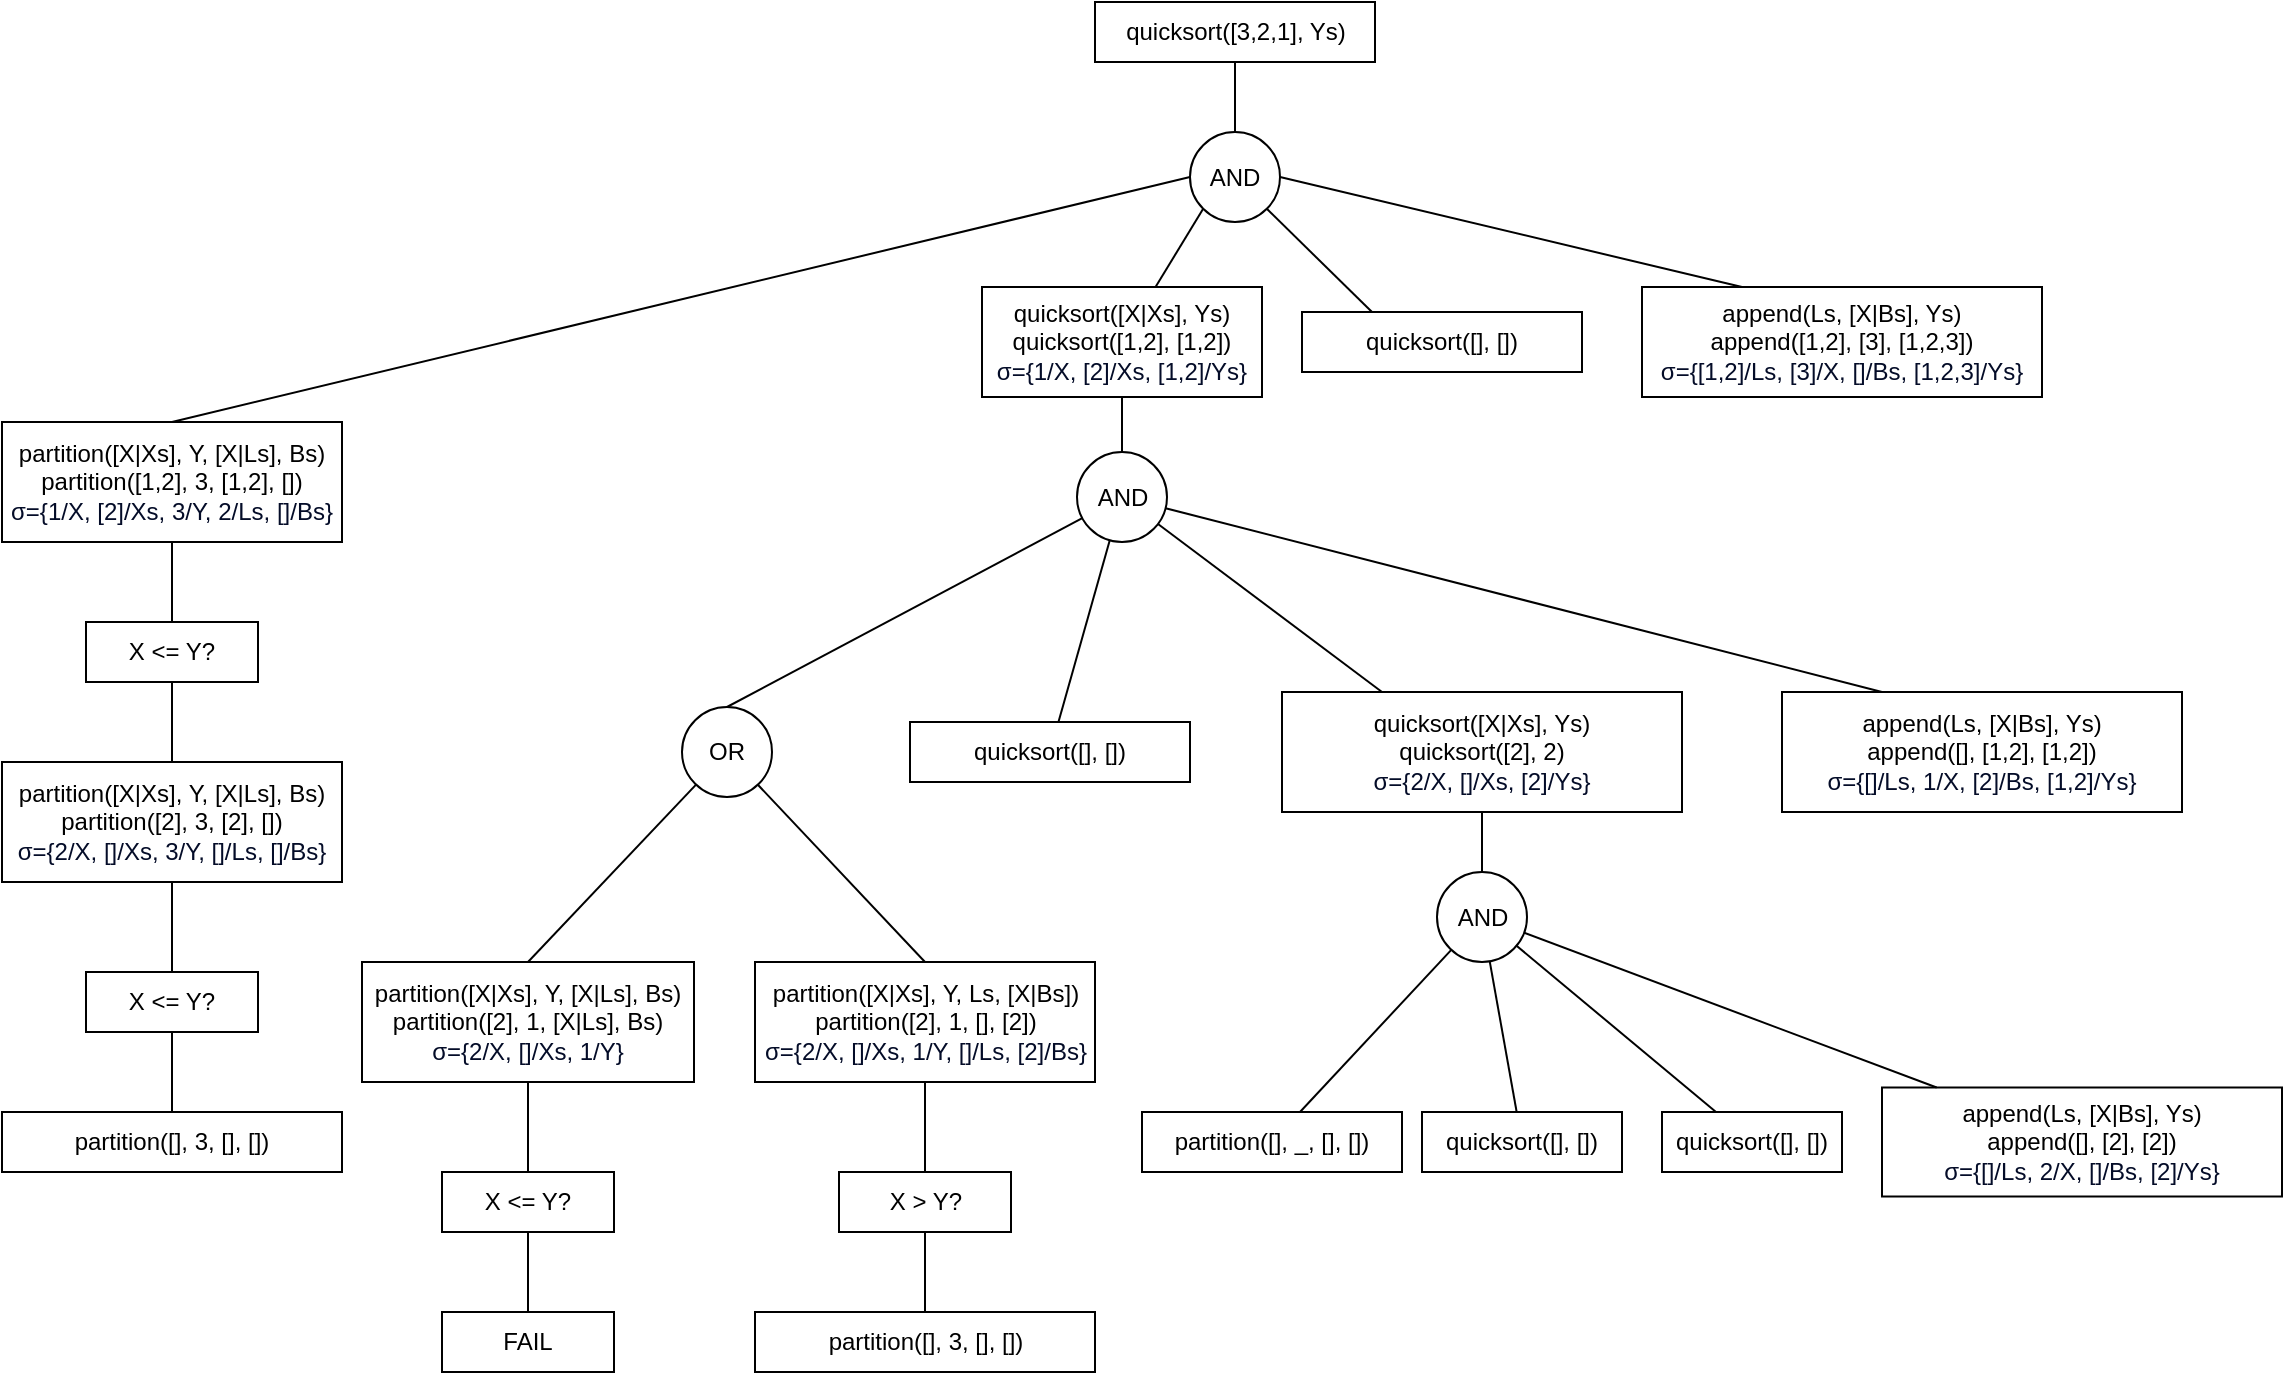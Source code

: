 <mxfile version="24.2.5" type="device">
  <diagram name="Страница — 1" id="icP3bFFncq4-kZFxCMhA">
    <mxGraphModel dx="2261" dy="844" grid="1" gridSize="10" guides="1" tooltips="1" connect="1" arrows="1" fold="1" page="1" pageScale="1" pageWidth="827" pageHeight="1169" math="0" shadow="0">
      <root>
        <mxCell id="0" />
        <mxCell id="1" parent="0" />
        <mxCell id="pPHuiZjJPR0p-3PpB9Uw-5" style="rounded=0;orthogonalLoop=1;jettySize=auto;html=1;entryX=0.5;entryY=0;entryDx=0;entryDy=0;endArrow=none;endFill=0;exitX=0;exitY=0.5;exitDx=0;exitDy=0;" parent="1" source="36p-5_c4yw61lFbR9wEf-2" target="pPHuiZjJPR0p-3PpB9Uw-2" edge="1">
          <mxGeometry relative="1" as="geometry">
            <mxPoint x="300" y="170" as="sourcePoint" />
          </mxGeometry>
        </mxCell>
        <mxCell id="pPHuiZjJPR0p-3PpB9Uw-1" value="quicksort([3,2,1], Ys)" style="rounded=0;whiteSpace=wrap;html=1;fillColor=none;" parent="1" vertex="1">
          <mxGeometry x="226.5" y="90" width="140" height="30" as="geometry" />
        </mxCell>
        <mxCell id="pPHuiZjJPR0p-3PpB9Uw-7" style="edgeStyle=none;shape=connector;rounded=0;orthogonalLoop=1;jettySize=auto;html=1;strokeColor=default;align=center;verticalAlign=middle;fontFamily=Helvetica;fontSize=11;fontColor=default;labelBackgroundColor=default;endArrow=none;endFill=0;" parent="1" source="pPHuiZjJPR0p-3PpB9Uw-2" target="pPHuiZjJPR0p-3PpB9Uw-6" edge="1">
          <mxGeometry relative="1" as="geometry" />
        </mxCell>
        <mxCell id="pPHuiZjJPR0p-3PpB9Uw-2" value="partition([X|Xs], Y, [X|Ls], Bs)&lt;br&gt;partition([1,2], 3, [1,2], [])&lt;br&gt;&lt;span style=&quot;color: rgb(4, 12, 40); font-family: &amp;quot;Google Sans&amp;quot;, Arial, sans-serif; text-align: left;&quot;&gt;σ={1/X, [2]/Xs, 3/Y, 2/Ls, []/Bs}&lt;/span&gt;" style="rounded=0;whiteSpace=wrap;html=1;fillColor=none;" parent="1" vertex="1">
          <mxGeometry x="-320" y="300" width="170" height="60" as="geometry" />
        </mxCell>
        <mxCell id="pPHuiZjJPR0p-3PpB9Uw-9" style="edgeStyle=none;shape=connector;rounded=0;orthogonalLoop=1;jettySize=auto;html=1;strokeColor=default;align=center;verticalAlign=middle;fontFamily=Helvetica;fontSize=11;fontColor=default;labelBackgroundColor=default;endArrow=none;endFill=0;" parent="1" source="pPHuiZjJPR0p-3PpB9Uw-6" target="pPHuiZjJPR0p-3PpB9Uw-8" edge="1">
          <mxGeometry relative="1" as="geometry" />
        </mxCell>
        <mxCell id="pPHuiZjJPR0p-3PpB9Uw-6" value="X &amp;lt;= Y?" style="rounded=0;whiteSpace=wrap;html=1;fillColor=none;" parent="1" vertex="1">
          <mxGeometry x="-278" y="400" width="86" height="30" as="geometry" />
        </mxCell>
        <mxCell id="pPHuiZjJPR0p-3PpB9Uw-11" style="edgeStyle=none;shape=connector;rounded=0;orthogonalLoop=1;jettySize=auto;html=1;strokeColor=default;align=center;verticalAlign=middle;fontFamily=Helvetica;fontSize=11;fontColor=default;labelBackgroundColor=default;endArrow=none;endFill=0;" parent="1" source="pPHuiZjJPR0p-3PpB9Uw-8" target="pPHuiZjJPR0p-3PpB9Uw-10" edge="1">
          <mxGeometry relative="1" as="geometry" />
        </mxCell>
        <mxCell id="pPHuiZjJPR0p-3PpB9Uw-8" value="partition([X|Xs], Y, [X|Ls], Bs)&lt;div&gt;partition([2], 3, [2], [])&lt;br&gt;&lt;/div&gt;&lt;div&gt;&lt;span style=&quot;color: rgb(4, 12, 40); font-family: &amp;quot;Google Sans&amp;quot;, Arial, sans-serif; text-align: left;&quot;&gt;σ={2/X, []/Xs, 3/Y, []/Ls, []/Bs}&lt;/span&gt;&lt;br&gt;&lt;/div&gt;" style="rounded=0;whiteSpace=wrap;html=1;fillColor=none;" parent="1" vertex="1">
          <mxGeometry x="-320" y="470" width="170" height="60" as="geometry" />
        </mxCell>
        <mxCell id="pPHuiZjJPR0p-3PpB9Uw-13" style="edgeStyle=none;shape=connector;rounded=0;orthogonalLoop=1;jettySize=auto;html=1;strokeColor=default;align=center;verticalAlign=middle;fontFamily=Helvetica;fontSize=11;fontColor=default;labelBackgroundColor=default;endArrow=none;endFill=0;" parent="1" source="pPHuiZjJPR0p-3PpB9Uw-10" target="pPHuiZjJPR0p-3PpB9Uw-12" edge="1">
          <mxGeometry relative="1" as="geometry" />
        </mxCell>
        <mxCell id="pPHuiZjJPR0p-3PpB9Uw-10" value="X &amp;lt;= Y?" style="rounded=0;whiteSpace=wrap;html=1;fillColor=none;" parent="1" vertex="1">
          <mxGeometry x="-278" y="575" width="86" height="30" as="geometry" />
        </mxCell>
        <mxCell id="pPHuiZjJPR0p-3PpB9Uw-12" value="partition([], 3, [], [])" style="rounded=0;whiteSpace=wrap;html=1;fillColor=none;" parent="1" vertex="1">
          <mxGeometry x="-320" y="645" width="170" height="30" as="geometry" />
        </mxCell>
        <mxCell id="36p-5_c4yw61lFbR9wEf-15" style="edgeStyle=none;rounded=0;orthogonalLoop=1;jettySize=auto;html=1;exitX=0.5;exitY=1;exitDx=0;exitDy=0;strokeColor=default;align=center;verticalAlign=middle;fontFamily=Helvetica;fontSize=11;fontColor=default;labelBackgroundColor=default;endArrow=none;endFill=0;" edge="1" parent="1" source="pPHuiZjJPR0p-3PpB9Uw-21" target="36p-5_c4yw61lFbR9wEf-10">
          <mxGeometry relative="1" as="geometry" />
        </mxCell>
        <mxCell id="pPHuiZjJPR0p-3PpB9Uw-21" value="quicksort([X|Xs], Ys)&lt;br&gt;quicksort([1,2], [1,2])&lt;br&gt;&lt;span style=&quot;color: rgb(4, 12, 40); font-family: &amp;quot;Google Sans&amp;quot;, Arial, sans-serif; text-align: left;&quot;&gt;σ={1/X, [2]/Xs, [1,2]/Ys}&lt;/span&gt;" style="rounded=0;whiteSpace=wrap;html=1;fillColor=none;" parent="1" vertex="1">
          <mxGeometry x="170" y="232.5" width="140" height="55" as="geometry" />
        </mxCell>
        <mxCell id="pPHuiZjJPR0p-3PpB9Uw-26" style="edgeStyle=none;shape=connector;rounded=0;orthogonalLoop=1;jettySize=auto;html=1;exitX=0.5;exitY=1;exitDx=0;exitDy=0;entryX=0.5;entryY=0;entryDx=0;entryDy=0;strokeColor=default;align=center;verticalAlign=middle;fontFamily=Helvetica;fontSize=11;fontColor=default;labelBackgroundColor=default;endArrow=none;endFill=0;" parent="1" source="pPHuiZjJPR0p-3PpB9Uw-23" target="pPHuiZjJPR0p-3PpB9Uw-25" edge="1">
          <mxGeometry relative="1" as="geometry" />
        </mxCell>
        <mxCell id="36p-5_c4yw61lFbR9wEf-12" style="edgeStyle=none;rounded=0;orthogonalLoop=1;jettySize=auto;html=1;exitX=0.5;exitY=0;exitDx=0;exitDy=0;strokeColor=default;align=center;verticalAlign=middle;fontFamily=Helvetica;fontSize=11;fontColor=default;labelBackgroundColor=default;endArrow=none;endFill=0;" edge="1" parent="1" source="pPHuiZjJPR0p-3PpB9Uw-23" target="36p-5_c4yw61lFbR9wEf-11">
          <mxGeometry relative="1" as="geometry" />
        </mxCell>
        <mxCell id="pPHuiZjJPR0p-3PpB9Uw-23" value="partition([X|Xs], Y, [X|Ls], Bs)&lt;br&gt;partition([2], 1, [X|Ls], Bs)&lt;br&gt;&lt;span style=&quot;color: rgb(4, 12, 40); font-family: &amp;quot;Google Sans&amp;quot;, Arial, sans-serif; text-align: left;&quot;&gt;σ={2/X, []/Xs, 1/Y}&lt;/span&gt;" style="rounded=0;whiteSpace=wrap;html=1;fillColor=none;" parent="1" vertex="1">
          <mxGeometry x="-140" y="570" width="166" height="60" as="geometry" />
        </mxCell>
        <mxCell id="pPHuiZjJPR0p-3PpB9Uw-25" value="X &amp;lt;= Y?" style="rounded=0;whiteSpace=wrap;html=1;fillColor=none;" parent="1" vertex="1">
          <mxGeometry x="-100" y="675" width="86" height="30" as="geometry" />
        </mxCell>
        <mxCell id="pPHuiZjJPR0p-3PpB9Uw-54" style="edgeStyle=none;shape=connector;rounded=0;orthogonalLoop=1;jettySize=auto;html=1;strokeColor=default;align=center;verticalAlign=middle;fontFamily=Helvetica;fontSize=11;fontColor=default;labelBackgroundColor=default;endArrow=none;endFill=0;" parent="1" source="pPHuiZjJPR0p-3PpB9Uw-34" target="36p-5_c4yw61lFbR9wEf-10" edge="1">
          <mxGeometry relative="1" as="geometry" />
        </mxCell>
        <mxCell id="pPHuiZjJPR0p-3PpB9Uw-34" value="quicksort([], [])" style="rounded=0;whiteSpace=wrap;html=1;fillColor=none;" parent="1" vertex="1">
          <mxGeometry x="134" y="450" width="140" height="30" as="geometry" />
        </mxCell>
        <mxCell id="CjEijU1j46je_lSr82Wb-22" style="edgeStyle=none;shape=connector;rounded=0;orthogonalLoop=1;jettySize=auto;html=1;strokeColor=default;align=center;verticalAlign=middle;fontFamily=Helvetica;fontSize=11;fontColor=default;labelBackgroundColor=default;endArrow=none;endFill=0;" parent="1" source="36p-5_c4yw61lFbR9wEf-16" target="CjEijU1j46je_lSr82Wb-21" edge="1">
          <mxGeometry relative="1" as="geometry" />
        </mxCell>
        <mxCell id="CjEijU1j46je_lSr82Wb-27" style="edgeStyle=none;shape=connector;rounded=0;orthogonalLoop=1;jettySize=auto;html=1;strokeColor=default;align=center;verticalAlign=middle;fontFamily=Helvetica;fontSize=11;fontColor=default;labelBackgroundColor=default;endArrow=none;endFill=0;" parent="1" source="36p-5_c4yw61lFbR9wEf-16" target="CjEijU1j46je_lSr82Wb-25" edge="1">
          <mxGeometry relative="1" as="geometry" />
        </mxCell>
        <mxCell id="CjEijU1j46je_lSr82Wb-28" style="edgeStyle=none;shape=connector;rounded=0;orthogonalLoop=1;jettySize=auto;html=1;strokeColor=default;align=center;verticalAlign=middle;fontFamily=Helvetica;fontSize=11;fontColor=default;labelBackgroundColor=default;endArrow=none;endFill=0;" parent="1" source="36p-5_c4yw61lFbR9wEf-16" target="CjEijU1j46je_lSr82Wb-26" edge="1">
          <mxGeometry relative="1" as="geometry" />
        </mxCell>
        <mxCell id="CjEijU1j46je_lSr82Wb-30" style="edgeStyle=none;shape=connector;rounded=0;orthogonalLoop=1;jettySize=auto;html=1;strokeColor=default;align=center;verticalAlign=middle;fontFamily=Helvetica;fontSize=11;fontColor=default;labelBackgroundColor=default;endArrow=none;endFill=0;" parent="1" source="36p-5_c4yw61lFbR9wEf-16" target="CjEijU1j46je_lSr82Wb-29" edge="1">
          <mxGeometry relative="1" as="geometry" />
        </mxCell>
        <mxCell id="36p-5_c4yw61lFbR9wEf-17" style="edgeStyle=none;rounded=0;orthogonalLoop=1;jettySize=auto;html=1;strokeColor=default;align=center;verticalAlign=middle;fontFamily=Helvetica;fontSize=11;fontColor=default;labelBackgroundColor=default;endArrow=none;endFill=0;" edge="1" parent="1" source="pPHuiZjJPR0p-3PpB9Uw-56" target="36p-5_c4yw61lFbR9wEf-16">
          <mxGeometry relative="1" as="geometry" />
        </mxCell>
        <mxCell id="pPHuiZjJPR0p-3PpB9Uw-56" value="quicksort([X|Xs], Ys)&lt;div&gt;quicksort([2], 2)&lt;br&gt;&lt;span style=&quot;color: rgb(4, 12, 40); font-family: &amp;quot;Google Sans&amp;quot;, Arial, sans-serif; text-align: left;&quot;&gt;σ={2/X, []/Xs, [2]/Ys}&lt;/span&gt;&lt;br&gt;&lt;/div&gt;" style="rounded=0;whiteSpace=wrap;html=1;fillColor=none;" parent="1" vertex="1">
          <mxGeometry x="320" y="435" width="200" height="60" as="geometry" />
        </mxCell>
        <mxCell id="pPHuiZjJPR0p-3PpB9Uw-58" style="edgeStyle=none;shape=connector;rounded=0;orthogonalLoop=1;jettySize=auto;html=1;exitX=0.25;exitY=0;exitDx=0;exitDy=0;strokeColor=default;align=center;verticalAlign=middle;fontFamily=Helvetica;fontSize=11;fontColor=default;labelBackgroundColor=default;endArrow=none;endFill=0;" parent="1" source="pPHuiZjJPR0p-3PpB9Uw-56" target="36p-5_c4yw61lFbR9wEf-10" edge="1">
          <mxGeometry relative="1" as="geometry" />
        </mxCell>
        <mxCell id="pPHuiZjJPR0p-3PpB9Uw-60" value="append(Ls, [X|Bs], Ys)&lt;div&gt;append([], [1,2], [1,2])&lt;br&gt;&lt;span style=&quot;color: rgb(4, 12, 40); font-family: &amp;quot;Google Sans&amp;quot;, Arial, sans-serif; text-align: left;&quot;&gt;σ={[]/Ls, 1/X, [2]/Bs, [1,2]/Ys}&lt;/span&gt;&lt;br&gt;&lt;/div&gt;" style="rounded=0;whiteSpace=wrap;html=1;fillColor=none;" parent="1" vertex="1">
          <mxGeometry x="570" y="435" width="200" height="60" as="geometry" />
        </mxCell>
        <mxCell id="pPHuiZjJPR0p-3PpB9Uw-62" style="edgeStyle=none;shape=connector;rounded=0;orthogonalLoop=1;jettySize=auto;html=1;exitX=0.25;exitY=0;exitDx=0;exitDy=0;strokeColor=default;align=center;verticalAlign=middle;fontFamily=Helvetica;fontSize=11;fontColor=default;labelBackgroundColor=default;endArrow=none;endFill=0;" parent="1" source="pPHuiZjJPR0p-3PpB9Uw-60" target="36p-5_c4yw61lFbR9wEf-10" edge="1">
          <mxGeometry relative="1" as="geometry" />
        </mxCell>
        <mxCell id="pPHuiZjJPR0p-3PpB9Uw-64" style="edgeStyle=none;shape=connector;rounded=0;orthogonalLoop=1;jettySize=auto;html=1;entryX=0;entryY=1;entryDx=0;entryDy=0;strokeColor=default;align=center;verticalAlign=middle;fontFamily=Helvetica;fontSize=11;fontColor=default;labelBackgroundColor=default;endArrow=none;endFill=0;" parent="1" source="pPHuiZjJPR0p-3PpB9Uw-21" target="36p-5_c4yw61lFbR9wEf-2" edge="1">
          <mxGeometry relative="1" as="geometry" />
        </mxCell>
        <mxCell id="pPHuiZjJPR0p-3PpB9Uw-66" value="quicksort([], [])" style="rounded=0;whiteSpace=wrap;html=1;fillColor=none;" parent="1" vertex="1">
          <mxGeometry x="330" y="245" width="140" height="30" as="geometry" />
        </mxCell>
        <mxCell id="pPHuiZjJPR0p-3PpB9Uw-68" style="edgeStyle=none;shape=connector;rounded=0;orthogonalLoop=1;jettySize=auto;html=1;exitX=0.25;exitY=0;exitDx=0;exitDy=0;entryX=1;entryY=1;entryDx=0;entryDy=0;strokeColor=default;align=center;verticalAlign=middle;fontFamily=Helvetica;fontSize=11;fontColor=default;labelBackgroundColor=default;endArrow=none;endFill=0;" parent="1" source="pPHuiZjJPR0p-3PpB9Uw-66" target="36p-5_c4yw61lFbR9wEf-2" edge="1">
          <mxGeometry relative="1" as="geometry" />
        </mxCell>
        <mxCell id="pPHuiZjJPR0p-3PpB9Uw-70" value="append(Ls, [X|Bs], Ys)&lt;div&gt;append([1,2], [3], [1,2,3])&lt;br&gt;&lt;/div&gt;&lt;div&gt;&lt;span style=&quot;color: rgb(4, 12, 40); font-family: &amp;quot;Google Sans&amp;quot;, Arial, sans-serif; text-align: left;&quot;&gt;σ={[1,2]/Ls, [3]/X, []/Bs, [1,2,3]/Ys}&lt;/span&gt;&lt;br&gt;&lt;/div&gt;" style="rounded=0;whiteSpace=wrap;html=1;fillColor=none;" parent="1" vertex="1">
          <mxGeometry x="500" y="232.5" width="200" height="55" as="geometry" />
        </mxCell>
        <mxCell id="pPHuiZjJPR0p-3PpB9Uw-72" style="edgeStyle=none;shape=connector;rounded=0;orthogonalLoop=1;jettySize=auto;html=1;exitX=0.25;exitY=0;exitDx=0;exitDy=0;strokeColor=default;align=center;verticalAlign=middle;fontFamily=Helvetica;fontSize=11;fontColor=default;labelBackgroundColor=default;endArrow=none;endFill=0;entryX=1;entryY=0.5;entryDx=0;entryDy=0;" parent="1" source="pPHuiZjJPR0p-3PpB9Uw-70" target="36p-5_c4yw61lFbR9wEf-2" edge="1">
          <mxGeometry relative="1" as="geometry" />
        </mxCell>
        <mxCell id="CjEijU1j46je_lSr82Wb-11" style="edgeStyle=none;shape=connector;rounded=0;orthogonalLoop=1;jettySize=auto;html=1;exitX=0.5;exitY=0;exitDx=0;exitDy=0;entryX=0.5;entryY=1;entryDx=0;entryDy=0;strokeColor=default;align=center;verticalAlign=middle;fontFamily=Helvetica;fontSize=11;fontColor=default;labelBackgroundColor=default;endArrow=none;endFill=0;" parent="1" source="CjEijU1j46je_lSr82Wb-10" target="pPHuiZjJPR0p-3PpB9Uw-25" edge="1">
          <mxGeometry relative="1" as="geometry" />
        </mxCell>
        <mxCell id="CjEijU1j46je_lSr82Wb-10" value="FAIL" style="rounded=0;whiteSpace=wrap;html=1;fillColor=none;" parent="1" vertex="1">
          <mxGeometry x="-100" y="745" width="86" height="30" as="geometry" />
        </mxCell>
        <mxCell id="CjEijU1j46je_lSr82Wb-16" style="edgeStyle=none;shape=connector;rounded=0;orthogonalLoop=1;jettySize=auto;html=1;strokeColor=default;align=center;verticalAlign=middle;fontFamily=Helvetica;fontSize=11;fontColor=default;labelBackgroundColor=default;endArrow=none;endFill=0;" parent="1" source="CjEijU1j46je_lSr82Wb-12" target="CjEijU1j46je_lSr82Wb-15" edge="1">
          <mxGeometry relative="1" as="geometry" />
        </mxCell>
        <mxCell id="36p-5_c4yw61lFbR9wEf-13" style="edgeStyle=none;rounded=0;orthogonalLoop=1;jettySize=auto;html=1;exitX=0.5;exitY=0;exitDx=0;exitDy=0;strokeColor=default;align=center;verticalAlign=middle;fontFamily=Helvetica;fontSize=11;fontColor=default;labelBackgroundColor=default;endArrow=none;endFill=0;" edge="1" parent="1" source="CjEijU1j46je_lSr82Wb-12" target="36p-5_c4yw61lFbR9wEf-11">
          <mxGeometry relative="1" as="geometry" />
        </mxCell>
        <mxCell id="CjEijU1j46je_lSr82Wb-12" value="partition([X|Xs], Y, Ls, [X|Bs])&lt;div&gt;partition([2], 1, [], [2])&lt;br&gt;&lt;span style=&quot;color: rgb(4, 12, 40); font-family: &amp;quot;Google Sans&amp;quot;, Arial, sans-serif; text-align: left;&quot;&gt;σ={2/X, []/Xs, 1/Y, []/Ls, [2]/Bs}&lt;/span&gt;&lt;br&gt;&lt;/div&gt;" style="rounded=0;whiteSpace=wrap;html=1;fillColor=none;" parent="1" vertex="1">
          <mxGeometry x="56.5" y="570" width="170" height="60" as="geometry" />
        </mxCell>
        <mxCell id="CjEijU1j46je_lSr82Wb-19" style="edgeStyle=none;shape=connector;rounded=0;orthogonalLoop=1;jettySize=auto;html=1;strokeColor=default;align=center;verticalAlign=middle;fontFamily=Helvetica;fontSize=11;fontColor=default;labelBackgroundColor=default;endArrow=none;endFill=0;" parent="1" source="CjEijU1j46je_lSr82Wb-15" target="CjEijU1j46je_lSr82Wb-18" edge="1">
          <mxGeometry relative="1" as="geometry" />
        </mxCell>
        <mxCell id="CjEijU1j46je_lSr82Wb-15" value="X &amp;gt; Y?" style="rounded=0;whiteSpace=wrap;html=1;fillColor=none;" parent="1" vertex="1">
          <mxGeometry x="98.5" y="675" width="86" height="30" as="geometry" />
        </mxCell>
        <mxCell id="CjEijU1j46je_lSr82Wb-18" value="partition([], 3, [], [])" style="rounded=0;whiteSpace=wrap;html=1;fillColor=none;" parent="1" vertex="1">
          <mxGeometry x="56.5" y="745" width="170" height="30" as="geometry" />
        </mxCell>
        <mxCell id="CjEijU1j46je_lSr82Wb-21" value="partition([], _, [], [])" style="rounded=0;whiteSpace=wrap;html=1;fillColor=none;" parent="1" vertex="1">
          <mxGeometry x="250" y="645" width="130" height="30" as="geometry" />
        </mxCell>
        <mxCell id="CjEijU1j46je_lSr82Wb-25" value="quicksort([], [])" style="rounded=0;whiteSpace=wrap;html=1;fillColor=none;" parent="1" vertex="1">
          <mxGeometry x="390" y="645" width="100" height="30" as="geometry" />
        </mxCell>
        <mxCell id="CjEijU1j46je_lSr82Wb-26" value="quicksort([], [])" style="rounded=0;whiteSpace=wrap;html=1;fillColor=none;" parent="1" vertex="1">
          <mxGeometry x="510" y="645" width="90" height="30" as="geometry" />
        </mxCell>
        <mxCell id="CjEijU1j46je_lSr82Wb-29" value="append(Ls, [X|Bs], Ys)&lt;br&gt;append([], [2], [2])&lt;br&gt;&lt;span style=&quot;color: rgb(4, 12, 40); font-family: &amp;quot;Google Sans&amp;quot;, Arial, sans-serif; text-align: left;&quot;&gt;σ={[]/Ls, 2/X, []/Bs, [2]/Ys}&lt;/span&gt;" style="rounded=0;whiteSpace=wrap;html=1;fillColor=none;" parent="1" vertex="1">
          <mxGeometry x="620" y="632.75" width="200" height="54.5" as="geometry" />
        </mxCell>
        <mxCell id="CjEijU1j46je_lSr82Wb-41" style="edgeStyle=none;shape=connector;rounded=0;orthogonalLoop=1;jettySize=auto;html=1;exitX=0.5;exitY=1;exitDx=0;exitDy=0;strokeColor=default;align=center;verticalAlign=middle;fontFamily=Helvetica;fontSize=11;fontColor=default;labelBackgroundColor=default;endArrow=none;endFill=0;" parent="1" source="pPHuiZjJPR0p-3PpB9Uw-8" target="pPHuiZjJPR0p-3PpB9Uw-8" edge="1">
          <mxGeometry relative="1" as="geometry" />
        </mxCell>
        <mxCell id="36p-5_c4yw61lFbR9wEf-5" style="rounded=0;orthogonalLoop=1;jettySize=auto;html=1;exitX=0.5;exitY=0;exitDx=0;exitDy=0;entryX=0.5;entryY=1;entryDx=0;entryDy=0;endArrow=none;endFill=0;" edge="1" parent="1" source="36p-5_c4yw61lFbR9wEf-2" target="pPHuiZjJPR0p-3PpB9Uw-1">
          <mxGeometry relative="1" as="geometry" />
        </mxCell>
        <mxCell id="36p-5_c4yw61lFbR9wEf-2" value="AND" style="ellipse;whiteSpace=wrap;html=1;aspect=fixed;" vertex="1" parent="1">
          <mxGeometry x="274" y="155" width="45" height="45" as="geometry" />
        </mxCell>
        <mxCell id="36p-5_c4yw61lFbR9wEf-10" value="AND" style="ellipse;whiteSpace=wrap;html=1;aspect=fixed;" vertex="1" parent="1">
          <mxGeometry x="217.5" y="315" width="45" height="45" as="geometry" />
        </mxCell>
        <mxCell id="36p-5_c4yw61lFbR9wEf-14" style="edgeStyle=none;rounded=0;orthogonalLoop=1;jettySize=auto;html=1;exitX=0.5;exitY=0;exitDx=0;exitDy=0;strokeColor=default;align=center;verticalAlign=middle;fontFamily=Helvetica;fontSize=11;fontColor=default;labelBackgroundColor=default;endArrow=none;endFill=0;" edge="1" parent="1" source="36p-5_c4yw61lFbR9wEf-11" target="36p-5_c4yw61lFbR9wEf-10">
          <mxGeometry relative="1" as="geometry" />
        </mxCell>
        <mxCell id="36p-5_c4yw61lFbR9wEf-11" value="OR" style="ellipse;whiteSpace=wrap;html=1;aspect=fixed;" vertex="1" parent="1">
          <mxGeometry x="20" y="442.5" width="45" height="45" as="geometry" />
        </mxCell>
        <mxCell id="36p-5_c4yw61lFbR9wEf-16" value="AND" style="ellipse;whiteSpace=wrap;html=1;aspect=fixed;" vertex="1" parent="1">
          <mxGeometry x="397.5" y="525" width="45" height="45" as="geometry" />
        </mxCell>
      </root>
    </mxGraphModel>
  </diagram>
</mxfile>
